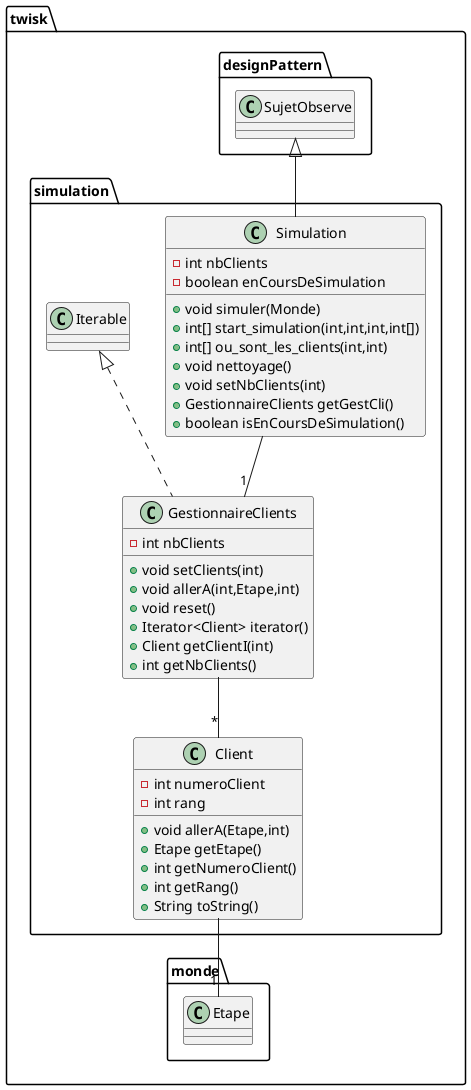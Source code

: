 @startuml
class twisk.simulation.GestionnaireClients {
- int nbClients
+ void setClients(int)
+ void allerA(int,Etape,int)
+ void reset()
+ Iterator<Client> iterator()
+ Client getClientI(int)
+ int getNbClients()
}
twisk.simulation.GestionnaireClients --"*" twisk.simulation.Client
class twisk.simulation.Client {
- int numeroClient
- int rang
+ void allerA(Etape,int)
+ Etape getEtape()
+ int getNumeroClient()
+ int getRang()
+ String toString()
}
twisk.simulation.Client --"1" twisk.monde.Etape
class twisk.simulation.Simulation {
- int nbClients
- boolean enCoursDeSimulation
+ void simuler(Monde)
+ int[] start_simulation(int,int,int,int[])
+ int[] ou_sont_les_clients(int,int)
+ void nettoyage()
+ void setNbClients(int)
+ GestionnaireClients getGestCli()
+ boolean isEnCoursDeSimulation()
}
twisk.simulation.Simulation --"1" twisk.simulation.GestionnaireClients


twisk.simulation.Iterable <|.. twisk.simulation.GestionnaireClients
twisk.designPattern.SujetObserve <|-- twisk.simulation.Simulation
@enduml